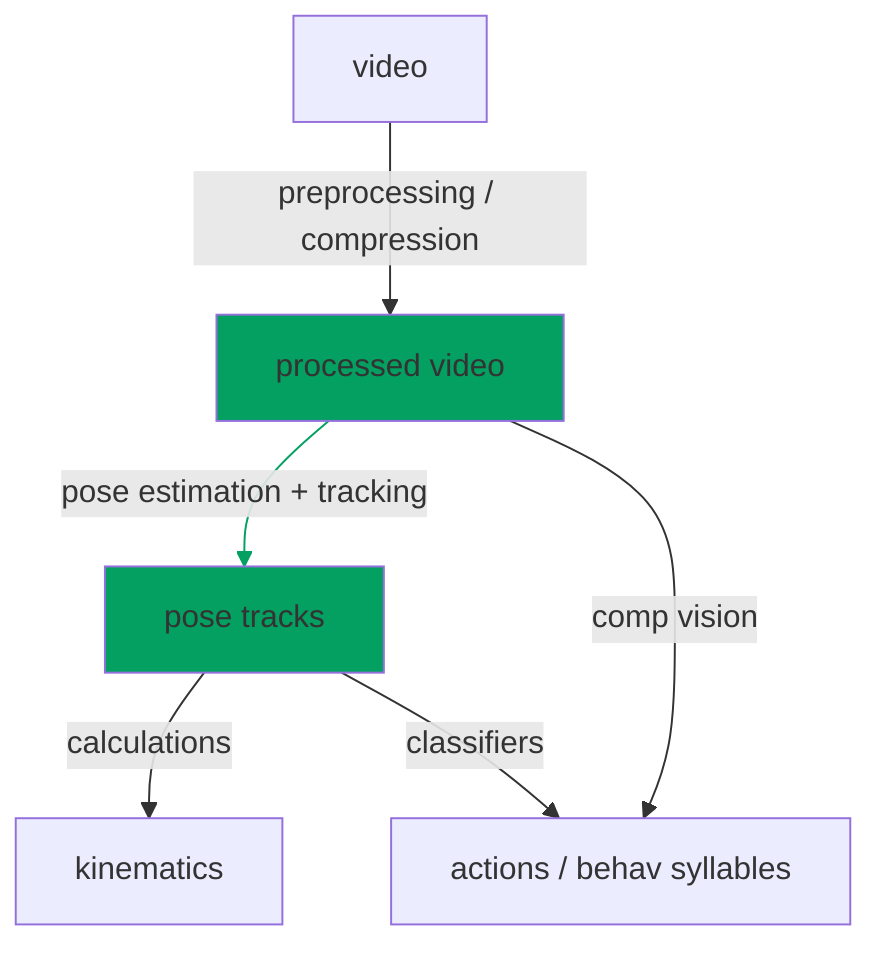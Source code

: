 flowchart TB
    classDef emphasis fill:#03A062;

    video -->|preprocessing / compression| video2["processed video"]
    video2 -->|pose estimation + tracking| tracks["pose tracks"]
    tracks --> |calculations| kinematics
    tracks -->|classifiers| actions["actions / behav syllables"]
    video2 --> |comp vision| actions

    linkStyle 1 stroke:#03A062, color:;
    class video2 emphasis
    class tracks emphasis